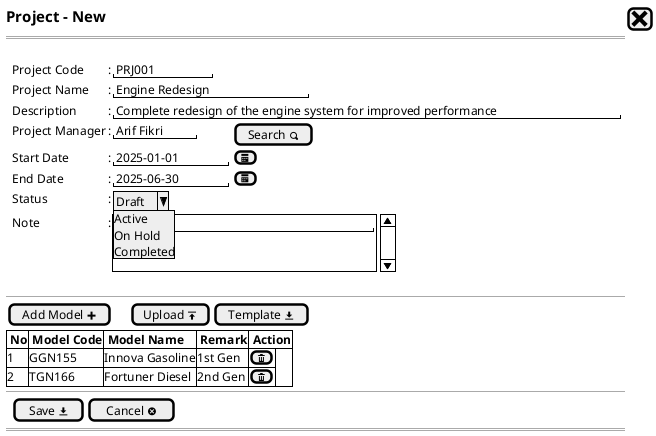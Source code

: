 @startsalt
{
  <size:15><b>Project - New|[<size:25><&x>]|*
  ==
  .
  {
    .|Project Code       |: |"PRJ001      "|*
    .|Project Name       |: |"Engine Redesign         "|*
    .|Description        |: |"Complete redesign of the engine system for improved performance"|*
    .|Project Manager    |: |"Arif Fikri"|[Search <&magnifying-glass>]|*
    .|Start Date         |: |"  2025-01-01  "|[<&calendar>]|*
    .|End Date           |: |"  2025-06-30  "|[<&calendar>]|*
    .|Status             |: |{| ^Draft^Active^On Hold^Completed^ }|*
    .|Note               |: {SI|"                                "
    .
    .|}*
  }
  .
  --
  {
    [Add Model <&plus>]|.|.|.|[Upload <&data-transfer-upload>]| [Template <&data-transfer-download>]|*
  }
  {#
    |<b> No |<b> Model Code |<b> Model Name     |<b> Remark |<b> Action |*|*|*|*
    | 1     | GGN155        | Innova Gasoline   | 1st Gen   | [<&trash>]|*
    | 2     | TGN166        | Fortuner Diesel   | 2nd Gen   | [<&trash>]|*
  }
  --
  {
  .|[ Save <&data-transfer-download>] |  [Cancel <&circle-x> ]|*
  }
==
}
@endsalt